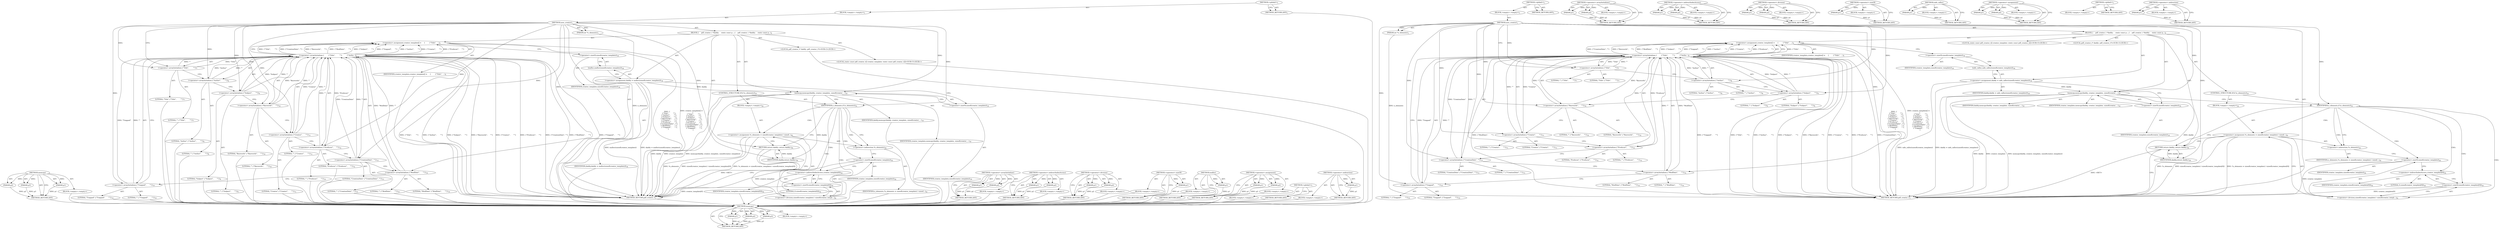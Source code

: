 digraph "&lt;operator&gt;.indirection" {
vulnerable_125 [label=<(METHOD,memcpy)>];
vulnerable_126 [label=<(PARAM,p1)>];
vulnerable_127 [label=<(PARAM,p2)>];
vulnerable_128 [label=<(PARAM,p3)>];
vulnerable_129 [label=<(BLOCK,&lt;empty&gt;,&lt;empty&gt;)>];
vulnerable_130 [label=<(METHOD_RETURN,ANY)>];
vulnerable_6 [label=<(METHOD,&lt;global&gt;)<SUB>1</SUB>>];
vulnerable_7 [label=<(BLOCK,&lt;empty&gt;,&lt;empty&gt;)<SUB>1</SUB>>];
vulnerable_8 [label=<(METHOD,new_creator)<SUB>1</SUB>>];
vulnerable_9 [label=<(PARAM,int *n_elements)<SUB>1</SUB>>];
vulnerable_10 [label=<(BLOCK,{
    pdf_creator_t *daddy;

    static const p...,{
    pdf_creator_t *daddy;

    static const p...)<SUB>2</SUB>>];
vulnerable_11 [label="<(LOCAL,pdf_creator_t* daddy: pdf_creator_t*)<SUB>3</SUB>>"];
vulnerable_12 [label="<(LOCAL,static const pdf_creator_t[] creator_template: static const pdf_creator_t[])<SUB>5</SUB>>"];
vulnerable_13 [label=<(&lt;operator&gt;.assignment,creator_template[] = 
    {
        {&quot;Title&quot;,  ...)<SUB>5</SUB>>];
vulnerable_14 [label=<(IDENTIFIER,creator_template,creator_template[] = 
    {
        {&quot;Title&quot;,  ...)<SUB>5</SUB>>];
vulnerable_15 [label=<(&lt;operator&gt;.arrayInitializer,{
        {&quot;Title&quot;,        &quot;&quot;},
        {&quot;Autho...)<SUB>6</SUB>>];
vulnerable_16 [label=<(&lt;operator&gt;.arrayInitializer,{&quot;Title&quot;,        &quot;&quot;})<SUB>7</SUB>>];
vulnerable_17 [label=<(LITERAL,&quot;Title&quot;,{&quot;Title&quot;,        &quot;&quot;})<SUB>7</SUB>>];
vulnerable_18 [label=<(LITERAL,&quot;&quot;,{&quot;Title&quot;,        &quot;&quot;})<SUB>7</SUB>>];
vulnerable_19 [label=<(&lt;operator&gt;.arrayInitializer,{&quot;Author&quot;,       &quot;&quot;})<SUB>8</SUB>>];
vulnerable_20 [label=<(LITERAL,&quot;Author&quot;,{&quot;Author&quot;,       &quot;&quot;})<SUB>8</SUB>>];
vulnerable_21 [label=<(LITERAL,&quot;&quot;,{&quot;Author&quot;,       &quot;&quot;})<SUB>8</SUB>>];
vulnerable_22 [label=<(&lt;operator&gt;.arrayInitializer,{&quot;Subject&quot;,      &quot;&quot;})<SUB>9</SUB>>];
vulnerable_23 [label=<(LITERAL,&quot;Subject&quot;,{&quot;Subject&quot;,      &quot;&quot;})<SUB>9</SUB>>];
vulnerable_24 [label=<(LITERAL,&quot;&quot;,{&quot;Subject&quot;,      &quot;&quot;})<SUB>9</SUB>>];
vulnerable_25 [label=<(&lt;operator&gt;.arrayInitializer,{&quot;Keywords&quot;,     &quot;&quot;})<SUB>10</SUB>>];
vulnerable_26 [label=<(LITERAL,&quot;Keywords&quot;,{&quot;Keywords&quot;,     &quot;&quot;})<SUB>10</SUB>>];
vulnerable_27 [label=<(LITERAL,&quot;&quot;,{&quot;Keywords&quot;,     &quot;&quot;})<SUB>10</SUB>>];
vulnerable_28 [label=<(&lt;operator&gt;.arrayInitializer,{&quot;Creator&quot;,      &quot;&quot;})<SUB>11</SUB>>];
vulnerable_29 [label=<(LITERAL,&quot;Creator&quot;,{&quot;Creator&quot;,      &quot;&quot;})<SUB>11</SUB>>];
vulnerable_30 [label=<(LITERAL,&quot;&quot;,{&quot;Creator&quot;,      &quot;&quot;})<SUB>11</SUB>>];
vulnerable_31 [label=<(&lt;operator&gt;.arrayInitializer,{&quot;Producer&quot;,     &quot;&quot;})<SUB>12</SUB>>];
vulnerable_32 [label=<(LITERAL,&quot;Producer&quot;,{&quot;Producer&quot;,     &quot;&quot;})<SUB>12</SUB>>];
vulnerable_33 [label=<(LITERAL,&quot;&quot;,{&quot;Producer&quot;,     &quot;&quot;})<SUB>12</SUB>>];
vulnerable_34 [label=<(&lt;operator&gt;.arrayInitializer,{&quot;CreationDate&quot;, &quot;&quot;})<SUB>13</SUB>>];
vulnerable_35 [label=<(LITERAL,&quot;CreationDate&quot;,{&quot;CreationDate&quot;, &quot;&quot;})<SUB>13</SUB>>];
vulnerable_36 [label=<(LITERAL,&quot;&quot;,{&quot;CreationDate&quot;, &quot;&quot;})<SUB>13</SUB>>];
vulnerable_37 [label=<(&lt;operator&gt;.arrayInitializer,{&quot;ModDate&quot;,      &quot;&quot;})<SUB>14</SUB>>];
vulnerable_38 [label=<(LITERAL,&quot;ModDate&quot;,{&quot;ModDate&quot;,      &quot;&quot;})<SUB>14</SUB>>];
vulnerable_39 [label=<(LITERAL,&quot;&quot;,{&quot;ModDate&quot;,      &quot;&quot;})<SUB>14</SUB>>];
vulnerable_40 [label=<(&lt;operator&gt;.arrayInitializer,{&quot;Trapped&quot;,      &quot;&quot;})<SUB>15</SUB>>];
vulnerable_41 [label=<(LITERAL,&quot;Trapped&quot;,{&quot;Trapped&quot;,      &quot;&quot;})<SUB>15</SUB>>];
vulnerable_42 [label=<(LITERAL,&quot;&quot;,{&quot;Trapped&quot;,      &quot;&quot;})<SUB>15</SUB>>];
vulnerable_43 [label=<(&lt;operator&gt;.assignment,daddy = malloc(sizeof(creator_template)))<SUB>18</SUB>>];
vulnerable_44 [label=<(IDENTIFIER,daddy,daddy = malloc(sizeof(creator_template)))<SUB>18</SUB>>];
vulnerable_45 [label=<(malloc,malloc(sizeof(creator_template)))<SUB>18</SUB>>];
vulnerable_46 [label=<(&lt;operator&gt;.sizeOf,sizeof(creator_template))<SUB>18</SUB>>];
vulnerable_47 [label=<(IDENTIFIER,creator_template,sizeof(creator_template))<SUB>18</SUB>>];
vulnerable_48 [label=<(memcpy,memcpy(daddy, creator_template, sizeof(creator_...)<SUB>19</SUB>>];
vulnerable_49 [label=<(IDENTIFIER,daddy,memcpy(daddy, creator_template, sizeof(creator_...)<SUB>19</SUB>>];
vulnerable_50 [label=<(IDENTIFIER,creator_template,memcpy(daddy, creator_template, sizeof(creator_...)<SUB>19</SUB>>];
vulnerable_51 [label=<(&lt;operator&gt;.sizeOf,sizeof(creator_template))<SUB>19</SUB>>];
vulnerable_52 [label=<(IDENTIFIER,creator_template,sizeof(creator_template))<SUB>19</SUB>>];
vulnerable_53 [label=<(CONTROL_STRUCTURE,IF,if (n_elements))<SUB>21</SUB>>];
vulnerable_54 [label=<(IDENTIFIER,n_elements,if (n_elements))<SUB>21</SUB>>];
vulnerable_55 [label=<(BLOCK,&lt;empty&gt;,&lt;empty&gt;)<SUB>22</SUB>>];
vulnerable_56 [label=<(&lt;operator&gt;.assignment,*n_elements = sizeof(creator_template) / sizeof...)<SUB>22</SUB>>];
vulnerable_57 [label=<(&lt;operator&gt;.indirection,*n_elements)<SUB>22</SUB>>];
vulnerable_58 [label=<(IDENTIFIER,n_elements,*n_elements = sizeof(creator_template) / sizeof...)<SUB>22</SUB>>];
vulnerable_59 [label=<(&lt;operator&gt;.division,sizeof(creator_template) / sizeof(creator_templ...)<SUB>22</SUB>>];
vulnerable_60 [label=<(&lt;operator&gt;.sizeOf,sizeof(creator_template))<SUB>22</SUB>>];
vulnerable_61 [label=<(IDENTIFIER,creator_template,sizeof(creator_template))<SUB>22</SUB>>];
vulnerable_62 [label=<(&lt;operator&gt;.sizeOf,sizeof(creator_template[0]))<SUB>22</SUB>>];
vulnerable_63 [label=<(&lt;operator&gt;.indirectIndexAccess,creator_template[0])<SUB>22</SUB>>];
vulnerable_64 [label=<(IDENTIFIER,creator_template,sizeof(creator_template[0]))<SUB>22</SUB>>];
vulnerable_65 [label=<(LITERAL,0,sizeof(creator_template[0]))<SUB>22</SUB>>];
vulnerable_66 [label=<(RETURN,return daddy;,return daddy;)<SUB>24</SUB>>];
vulnerable_67 [label=<(IDENTIFIER,daddy,return daddy;)<SUB>24</SUB>>];
vulnerable_68 [label=<(METHOD_RETURN,pdf_creator_t)<SUB>1</SUB>>];
vulnerable_70 [label=<(METHOD_RETURN,ANY)<SUB>1</SUB>>];
vulnerable_112 [label=<(METHOD,&lt;operator&gt;.arrayInitializer)>];
vulnerable_113 [label=<(PARAM,p1)>];
vulnerable_114 [label=<(PARAM,p2)>];
vulnerable_115 [label=<(BLOCK,&lt;empty&gt;,&lt;empty&gt;)>];
vulnerable_116 [label=<(METHOD_RETURN,ANY)>];
vulnerable_140 [label=<(METHOD,&lt;operator&gt;.indirectIndexAccess)>];
vulnerable_141 [label=<(PARAM,p1)>];
vulnerable_142 [label=<(PARAM,p2)>];
vulnerable_143 [label=<(BLOCK,&lt;empty&gt;,&lt;empty&gt;)>];
vulnerable_144 [label=<(METHOD_RETURN,ANY)>];
vulnerable_135 [label=<(METHOD,&lt;operator&gt;.division)>];
vulnerable_136 [label=<(PARAM,p1)>];
vulnerable_137 [label=<(PARAM,p2)>];
vulnerable_138 [label=<(BLOCK,&lt;empty&gt;,&lt;empty&gt;)>];
vulnerable_139 [label=<(METHOD_RETURN,ANY)>];
vulnerable_121 [label=<(METHOD,&lt;operator&gt;.sizeOf)>];
vulnerable_122 [label=<(PARAM,p1)>];
vulnerable_123 [label=<(BLOCK,&lt;empty&gt;,&lt;empty&gt;)>];
vulnerable_124 [label=<(METHOD_RETURN,ANY)>];
vulnerable_117 [label=<(METHOD,malloc)>];
vulnerable_118 [label=<(PARAM,p1)>];
vulnerable_119 [label=<(BLOCK,&lt;empty&gt;,&lt;empty&gt;)>];
vulnerable_120 [label=<(METHOD_RETURN,ANY)>];
vulnerable_107 [label=<(METHOD,&lt;operator&gt;.assignment)>];
vulnerable_108 [label=<(PARAM,p1)>];
vulnerable_109 [label=<(PARAM,p2)>];
vulnerable_110 [label=<(BLOCK,&lt;empty&gt;,&lt;empty&gt;)>];
vulnerable_111 [label=<(METHOD_RETURN,ANY)>];
vulnerable_101 [label=<(METHOD,&lt;global&gt;)<SUB>1</SUB>>];
vulnerable_102 [label=<(BLOCK,&lt;empty&gt;,&lt;empty&gt;)>];
vulnerable_103 [label=<(METHOD_RETURN,ANY)>];
vulnerable_131 [label=<(METHOD,&lt;operator&gt;.indirection)>];
vulnerable_132 [label=<(PARAM,p1)>];
vulnerable_133 [label=<(BLOCK,&lt;empty&gt;,&lt;empty&gt;)>];
vulnerable_134 [label=<(METHOD_RETURN,ANY)>];
fixed_125 [label=<(METHOD,memcpy)>];
fixed_126 [label=<(PARAM,p1)>];
fixed_127 [label=<(PARAM,p2)>];
fixed_128 [label=<(PARAM,p3)>];
fixed_129 [label=<(BLOCK,&lt;empty&gt;,&lt;empty&gt;)>];
fixed_130 [label=<(METHOD_RETURN,ANY)>];
fixed_6 [label=<(METHOD,&lt;global&gt;)<SUB>1</SUB>>];
fixed_7 [label=<(BLOCK,&lt;empty&gt;,&lt;empty&gt;)<SUB>1</SUB>>];
fixed_8 [label=<(METHOD,new_creator)<SUB>1</SUB>>];
fixed_9 [label=<(PARAM,int *n_elements)<SUB>1</SUB>>];
fixed_10 [label=<(BLOCK,{
    pdf_creator_t *daddy;

    static const p...,{
    pdf_creator_t *daddy;

    static const p...)<SUB>2</SUB>>];
fixed_11 [label="<(LOCAL,pdf_creator_t* daddy: pdf_creator_t*)<SUB>3</SUB>>"];
fixed_12 [label="<(LOCAL,static const pdf_creator_t[] creator_template: static const pdf_creator_t[])<SUB>5</SUB>>"];
fixed_13 [label=<(&lt;operator&gt;.assignment,creator_template[] = 
    {
        {&quot;Title&quot;,  ...)<SUB>5</SUB>>];
fixed_14 [label=<(IDENTIFIER,creator_template,creator_template[] = 
    {
        {&quot;Title&quot;,  ...)<SUB>5</SUB>>];
fixed_15 [label=<(&lt;operator&gt;.arrayInitializer,{
        {&quot;Title&quot;,        &quot;&quot;},
        {&quot;Autho...)<SUB>6</SUB>>];
fixed_16 [label=<(&lt;operator&gt;.arrayInitializer,{&quot;Title&quot;,        &quot;&quot;})<SUB>7</SUB>>];
fixed_17 [label=<(LITERAL,&quot;Title&quot;,{&quot;Title&quot;,        &quot;&quot;})<SUB>7</SUB>>];
fixed_18 [label=<(LITERAL,&quot;&quot;,{&quot;Title&quot;,        &quot;&quot;})<SUB>7</SUB>>];
fixed_19 [label=<(&lt;operator&gt;.arrayInitializer,{&quot;Author&quot;,       &quot;&quot;})<SUB>8</SUB>>];
fixed_20 [label=<(LITERAL,&quot;Author&quot;,{&quot;Author&quot;,       &quot;&quot;})<SUB>8</SUB>>];
fixed_21 [label=<(LITERAL,&quot;&quot;,{&quot;Author&quot;,       &quot;&quot;})<SUB>8</SUB>>];
fixed_22 [label=<(&lt;operator&gt;.arrayInitializer,{&quot;Subject&quot;,      &quot;&quot;})<SUB>9</SUB>>];
fixed_23 [label=<(LITERAL,&quot;Subject&quot;,{&quot;Subject&quot;,      &quot;&quot;})<SUB>9</SUB>>];
fixed_24 [label=<(LITERAL,&quot;&quot;,{&quot;Subject&quot;,      &quot;&quot;})<SUB>9</SUB>>];
fixed_25 [label=<(&lt;operator&gt;.arrayInitializer,{&quot;Keywords&quot;,     &quot;&quot;})<SUB>10</SUB>>];
fixed_26 [label=<(LITERAL,&quot;Keywords&quot;,{&quot;Keywords&quot;,     &quot;&quot;})<SUB>10</SUB>>];
fixed_27 [label=<(LITERAL,&quot;&quot;,{&quot;Keywords&quot;,     &quot;&quot;})<SUB>10</SUB>>];
fixed_28 [label=<(&lt;operator&gt;.arrayInitializer,{&quot;Creator&quot;,      &quot;&quot;})<SUB>11</SUB>>];
fixed_29 [label=<(LITERAL,&quot;Creator&quot;,{&quot;Creator&quot;,      &quot;&quot;})<SUB>11</SUB>>];
fixed_30 [label=<(LITERAL,&quot;&quot;,{&quot;Creator&quot;,      &quot;&quot;})<SUB>11</SUB>>];
fixed_31 [label=<(&lt;operator&gt;.arrayInitializer,{&quot;Producer&quot;,     &quot;&quot;})<SUB>12</SUB>>];
fixed_32 [label=<(LITERAL,&quot;Producer&quot;,{&quot;Producer&quot;,     &quot;&quot;})<SUB>12</SUB>>];
fixed_33 [label=<(LITERAL,&quot;&quot;,{&quot;Producer&quot;,     &quot;&quot;})<SUB>12</SUB>>];
fixed_34 [label=<(&lt;operator&gt;.arrayInitializer,{&quot;CreationDate&quot;, &quot;&quot;})<SUB>13</SUB>>];
fixed_35 [label=<(LITERAL,&quot;CreationDate&quot;,{&quot;CreationDate&quot;, &quot;&quot;})<SUB>13</SUB>>];
fixed_36 [label=<(LITERAL,&quot;&quot;,{&quot;CreationDate&quot;, &quot;&quot;})<SUB>13</SUB>>];
fixed_37 [label=<(&lt;operator&gt;.arrayInitializer,{&quot;ModDate&quot;,      &quot;&quot;})<SUB>14</SUB>>];
fixed_38 [label=<(LITERAL,&quot;ModDate&quot;,{&quot;ModDate&quot;,      &quot;&quot;})<SUB>14</SUB>>];
fixed_39 [label=<(LITERAL,&quot;&quot;,{&quot;ModDate&quot;,      &quot;&quot;})<SUB>14</SUB>>];
fixed_40 [label=<(&lt;operator&gt;.arrayInitializer,{&quot;Trapped&quot;,      &quot;&quot;})<SUB>15</SUB>>];
fixed_41 [label=<(LITERAL,&quot;Trapped&quot;,{&quot;Trapped&quot;,      &quot;&quot;})<SUB>15</SUB>>];
fixed_42 [label=<(LITERAL,&quot;&quot;,{&quot;Trapped&quot;,      &quot;&quot;})<SUB>15</SUB>>];
fixed_43 [label=<(&lt;operator&gt;.assignment,daddy = safe_calloc(sizeof(creator_template)))<SUB>18</SUB>>];
fixed_44 [label=<(IDENTIFIER,daddy,daddy = safe_calloc(sizeof(creator_template)))<SUB>18</SUB>>];
fixed_45 [label=<(safe_calloc,safe_calloc(sizeof(creator_template)))<SUB>18</SUB>>];
fixed_46 [label=<(&lt;operator&gt;.sizeOf,sizeof(creator_template))<SUB>18</SUB>>];
fixed_47 [label=<(IDENTIFIER,creator_template,sizeof(creator_template))<SUB>18</SUB>>];
fixed_48 [label=<(memcpy,memcpy(daddy, creator_template, sizeof(creator_...)<SUB>19</SUB>>];
fixed_49 [label=<(IDENTIFIER,daddy,memcpy(daddy, creator_template, sizeof(creator_...)<SUB>19</SUB>>];
fixed_50 [label=<(IDENTIFIER,creator_template,memcpy(daddy, creator_template, sizeof(creator_...)<SUB>19</SUB>>];
fixed_51 [label=<(&lt;operator&gt;.sizeOf,sizeof(creator_template))<SUB>19</SUB>>];
fixed_52 [label=<(IDENTIFIER,creator_template,sizeof(creator_template))<SUB>19</SUB>>];
fixed_53 [label=<(CONTROL_STRUCTURE,IF,if (n_elements))<SUB>21</SUB>>];
fixed_54 [label=<(IDENTIFIER,n_elements,if (n_elements))<SUB>21</SUB>>];
fixed_55 [label=<(BLOCK,&lt;empty&gt;,&lt;empty&gt;)<SUB>22</SUB>>];
fixed_56 [label=<(&lt;operator&gt;.assignment,*n_elements = sizeof(creator_template) / sizeof...)<SUB>22</SUB>>];
fixed_57 [label=<(&lt;operator&gt;.indirection,*n_elements)<SUB>22</SUB>>];
fixed_58 [label=<(IDENTIFIER,n_elements,*n_elements = sizeof(creator_template) / sizeof...)<SUB>22</SUB>>];
fixed_59 [label=<(&lt;operator&gt;.division,sizeof(creator_template) / sizeof(creator_templ...)<SUB>22</SUB>>];
fixed_60 [label=<(&lt;operator&gt;.sizeOf,sizeof(creator_template))<SUB>22</SUB>>];
fixed_61 [label=<(IDENTIFIER,creator_template,sizeof(creator_template))<SUB>22</SUB>>];
fixed_62 [label=<(&lt;operator&gt;.sizeOf,sizeof(creator_template[0]))<SUB>22</SUB>>];
fixed_63 [label=<(&lt;operator&gt;.indirectIndexAccess,creator_template[0])<SUB>22</SUB>>];
fixed_64 [label=<(IDENTIFIER,creator_template,sizeof(creator_template[0]))<SUB>22</SUB>>];
fixed_65 [label=<(LITERAL,0,sizeof(creator_template[0]))<SUB>22</SUB>>];
fixed_66 [label=<(RETURN,return daddy;,return daddy;)<SUB>24</SUB>>];
fixed_67 [label=<(IDENTIFIER,daddy,return daddy;)<SUB>24</SUB>>];
fixed_68 [label=<(METHOD_RETURN,pdf_creator_t)<SUB>1</SUB>>];
fixed_70 [label=<(METHOD_RETURN,ANY)<SUB>1</SUB>>];
fixed_112 [label=<(METHOD,&lt;operator&gt;.arrayInitializer)>];
fixed_113 [label=<(PARAM,p1)>];
fixed_114 [label=<(PARAM,p2)>];
fixed_115 [label=<(BLOCK,&lt;empty&gt;,&lt;empty&gt;)>];
fixed_116 [label=<(METHOD_RETURN,ANY)>];
fixed_140 [label=<(METHOD,&lt;operator&gt;.indirectIndexAccess)>];
fixed_141 [label=<(PARAM,p1)>];
fixed_142 [label=<(PARAM,p2)>];
fixed_143 [label=<(BLOCK,&lt;empty&gt;,&lt;empty&gt;)>];
fixed_144 [label=<(METHOD_RETURN,ANY)>];
fixed_135 [label=<(METHOD,&lt;operator&gt;.division)>];
fixed_136 [label=<(PARAM,p1)>];
fixed_137 [label=<(PARAM,p2)>];
fixed_138 [label=<(BLOCK,&lt;empty&gt;,&lt;empty&gt;)>];
fixed_139 [label=<(METHOD_RETURN,ANY)>];
fixed_121 [label=<(METHOD,&lt;operator&gt;.sizeOf)>];
fixed_122 [label=<(PARAM,p1)>];
fixed_123 [label=<(BLOCK,&lt;empty&gt;,&lt;empty&gt;)>];
fixed_124 [label=<(METHOD_RETURN,ANY)>];
fixed_117 [label=<(METHOD,safe_calloc)>];
fixed_118 [label=<(PARAM,p1)>];
fixed_119 [label=<(BLOCK,&lt;empty&gt;,&lt;empty&gt;)>];
fixed_120 [label=<(METHOD_RETURN,ANY)>];
fixed_107 [label=<(METHOD,&lt;operator&gt;.assignment)>];
fixed_108 [label=<(PARAM,p1)>];
fixed_109 [label=<(PARAM,p2)>];
fixed_110 [label=<(BLOCK,&lt;empty&gt;,&lt;empty&gt;)>];
fixed_111 [label=<(METHOD_RETURN,ANY)>];
fixed_101 [label=<(METHOD,&lt;global&gt;)<SUB>1</SUB>>];
fixed_102 [label=<(BLOCK,&lt;empty&gt;,&lt;empty&gt;)>];
fixed_103 [label=<(METHOD_RETURN,ANY)>];
fixed_131 [label=<(METHOD,&lt;operator&gt;.indirection)>];
fixed_132 [label=<(PARAM,p1)>];
fixed_133 [label=<(BLOCK,&lt;empty&gt;,&lt;empty&gt;)>];
fixed_134 [label=<(METHOD_RETURN,ANY)>];
vulnerable_125 -> vulnerable_126  [key=0, label="AST: "];
vulnerable_125 -> vulnerable_126  [key=1, label="DDG: "];
vulnerable_125 -> vulnerable_129  [key=0, label="AST: "];
vulnerable_125 -> vulnerable_127  [key=0, label="AST: "];
vulnerable_125 -> vulnerable_127  [key=1, label="DDG: "];
vulnerable_125 -> vulnerable_130  [key=0, label="AST: "];
vulnerable_125 -> vulnerable_130  [key=1, label="CFG: "];
vulnerable_125 -> vulnerable_128  [key=0, label="AST: "];
vulnerable_125 -> vulnerable_128  [key=1, label="DDG: "];
vulnerable_126 -> vulnerable_130  [key=0, label="DDG: p1"];
vulnerable_127 -> vulnerable_130  [key=0, label="DDG: p2"];
vulnerable_128 -> vulnerable_130  [key=0, label="DDG: p3"];
vulnerable_129 -> fixed_125  [key=0];
vulnerable_130 -> fixed_125  [key=0];
vulnerable_6 -> vulnerable_7  [key=0, label="AST: "];
vulnerable_6 -> vulnerable_70  [key=0, label="AST: "];
vulnerable_6 -> vulnerable_70  [key=1, label="CFG: "];
vulnerable_7 -> vulnerable_8  [key=0, label="AST: "];
vulnerable_8 -> vulnerable_9  [key=0, label="AST: "];
vulnerable_8 -> vulnerable_9  [key=1, label="DDG: "];
vulnerable_8 -> vulnerable_10  [key=0, label="AST: "];
vulnerable_8 -> vulnerable_68  [key=0, label="AST: "];
vulnerable_8 -> vulnerable_16  [key=0, label="CFG: "];
vulnerable_8 -> vulnerable_16  [key=1, label="DDG: "];
vulnerable_8 -> vulnerable_48  [key=0, label="DDG: "];
vulnerable_8 -> vulnerable_54  [key=0, label="DDG: "];
vulnerable_8 -> vulnerable_67  [key=0, label="DDG: "];
vulnerable_8 -> vulnerable_19  [key=0, label="DDG: "];
vulnerable_8 -> vulnerable_22  [key=0, label="DDG: "];
vulnerable_8 -> vulnerable_25  [key=0, label="DDG: "];
vulnerable_8 -> vulnerable_28  [key=0, label="DDG: "];
vulnerable_8 -> vulnerable_31  [key=0, label="DDG: "];
vulnerable_8 -> vulnerable_34  [key=0, label="DDG: "];
vulnerable_8 -> vulnerable_37  [key=0, label="DDG: "];
vulnerable_8 -> vulnerable_40  [key=0, label="DDG: "];
vulnerable_9 -> vulnerable_68  [key=0, label="DDG: n_elements"];
vulnerable_10 -> vulnerable_11  [key=0, label="AST: "];
vulnerable_10 -> vulnerable_12  [key=0, label="AST: "];
vulnerable_10 -> vulnerable_13  [key=0, label="AST: "];
vulnerable_10 -> vulnerable_43  [key=0, label="AST: "];
vulnerable_10 -> vulnerable_48  [key=0, label="AST: "];
vulnerable_10 -> vulnerable_53  [key=0, label="AST: "];
vulnerable_10 -> vulnerable_66  [key=0, label="AST: "];
vulnerable_11 -> fixed_125  [key=0];
vulnerable_12 -> fixed_125  [key=0];
vulnerable_13 -> vulnerable_14  [key=0, label="AST: "];
vulnerable_13 -> vulnerable_15  [key=0, label="AST: "];
vulnerable_13 -> vulnerable_46  [key=0, label="CFG: "];
vulnerable_13 -> vulnerable_68  [key=0, label="DDG: {
        {&quot;Title&quot;,        &quot;&quot;},
        {&quot;Author&quot;,       &quot;&quot;},
        {&quot;Subject&quot;,      &quot;&quot;},
        {&quot;Keywords&quot;,     &quot;&quot;},
        {&quot;Creator&quot;,      &quot;&quot;},
        {&quot;Producer&quot;,     &quot;&quot;},
        {&quot;CreationDate&quot;, &quot;&quot;},
        {&quot;ModDate&quot;,      &quot;&quot;},
         {&quot;Trapped&quot;,      &quot;&quot;},
     }"];
vulnerable_13 -> vulnerable_68  [key=1, label="DDG: creator_template[] = 
    {
        {&quot;Title&quot;,        &quot;&quot;},
        {&quot;Author&quot;,       &quot;&quot;},
        {&quot;Subject&quot;,      &quot;&quot;},
        {&quot;Keywords&quot;,     &quot;&quot;},
        {&quot;Creator&quot;,      &quot;&quot;},
        {&quot;Producer&quot;,     &quot;&quot;},
        {&quot;CreationDate&quot;, &quot;&quot;},
        {&quot;ModDate&quot;,      &quot;&quot;},
         {&quot;Trapped&quot;,      &quot;&quot;},
     }"];
vulnerable_14 -> fixed_125  [key=0];
vulnerable_15 -> vulnerable_16  [key=0, label="AST: "];
vulnerable_15 -> vulnerable_19  [key=0, label="AST: "];
vulnerable_15 -> vulnerable_22  [key=0, label="AST: "];
vulnerable_15 -> vulnerable_25  [key=0, label="AST: "];
vulnerable_15 -> vulnerable_28  [key=0, label="AST: "];
vulnerable_15 -> vulnerable_31  [key=0, label="AST: "];
vulnerable_15 -> vulnerable_34  [key=0, label="AST: "];
vulnerable_15 -> vulnerable_37  [key=0, label="AST: "];
vulnerable_15 -> vulnerable_40  [key=0, label="AST: "];
vulnerable_15 -> vulnerable_13  [key=0, label="CFG: "];
vulnerable_15 -> vulnerable_13  [key=1, label="DDG: {&quot;Title&quot;,        &quot;&quot;}"];
vulnerable_15 -> vulnerable_13  [key=2, label="DDG: {&quot;CreationDate&quot;, &quot;&quot;}"];
vulnerable_15 -> vulnerable_13  [key=3, label="DDG: {&quot;Keywords&quot;,     &quot;&quot;}"];
vulnerable_15 -> vulnerable_13  [key=4, label="DDG: {&quot;ModDate&quot;,      &quot;&quot;}"];
vulnerable_15 -> vulnerable_13  [key=5, label="DDG: {&quot;Subject&quot;,      &quot;&quot;}"];
vulnerable_15 -> vulnerable_13  [key=6, label="DDG: {&quot;Trapped&quot;,      &quot;&quot;}"];
vulnerable_15 -> vulnerable_13  [key=7, label="DDG: {&quot;Author&quot;,       &quot;&quot;}"];
vulnerable_15 -> vulnerable_13  [key=8, label="DDG: {&quot;Creator&quot;,      &quot;&quot;}"];
vulnerable_15 -> vulnerable_13  [key=9, label="DDG: {&quot;Producer&quot;,     &quot;&quot;}"];
vulnerable_15 -> vulnerable_68  [key=0, label="DDG: {&quot;Title&quot;,        &quot;&quot;}"];
vulnerable_15 -> vulnerable_68  [key=1, label="DDG: {&quot;Author&quot;,       &quot;&quot;}"];
vulnerable_15 -> vulnerable_68  [key=2, label="DDG: {&quot;Subject&quot;,      &quot;&quot;}"];
vulnerable_15 -> vulnerable_68  [key=3, label="DDG: {&quot;Keywords&quot;,     &quot;&quot;}"];
vulnerable_15 -> vulnerable_68  [key=4, label="DDG: {&quot;Creator&quot;,      &quot;&quot;}"];
vulnerable_15 -> vulnerable_68  [key=5, label="DDG: {&quot;Producer&quot;,     &quot;&quot;}"];
vulnerable_15 -> vulnerable_68  [key=6, label="DDG: {&quot;CreationDate&quot;, &quot;&quot;}"];
vulnerable_15 -> vulnerable_68  [key=7, label="DDG: {&quot;ModDate&quot;,      &quot;&quot;}"];
vulnerable_15 -> vulnerable_68  [key=8, label="DDG: {&quot;Trapped&quot;,      &quot;&quot;}"];
vulnerable_16 -> vulnerable_17  [key=0, label="AST: "];
vulnerable_16 -> vulnerable_18  [key=0, label="AST: "];
vulnerable_16 -> vulnerable_19  [key=0, label="CFG: "];
vulnerable_16 -> vulnerable_15  [key=0, label="DDG: &quot;Title&quot;"];
vulnerable_16 -> vulnerable_15  [key=1, label="DDG: &quot;&quot;"];
vulnerable_17 -> fixed_125  [key=0];
vulnerable_18 -> fixed_125  [key=0];
vulnerable_19 -> vulnerable_20  [key=0, label="AST: "];
vulnerable_19 -> vulnerable_21  [key=0, label="AST: "];
vulnerable_19 -> vulnerable_22  [key=0, label="CFG: "];
vulnerable_19 -> vulnerable_15  [key=0, label="DDG: &quot;Author&quot;"];
vulnerable_19 -> vulnerable_15  [key=1, label="DDG: &quot;&quot;"];
vulnerable_20 -> fixed_125  [key=0];
vulnerable_21 -> fixed_125  [key=0];
vulnerable_22 -> vulnerable_23  [key=0, label="AST: "];
vulnerable_22 -> vulnerable_24  [key=0, label="AST: "];
vulnerable_22 -> vulnerable_25  [key=0, label="CFG: "];
vulnerable_22 -> vulnerable_15  [key=0, label="DDG: &quot;Subject&quot;"];
vulnerable_22 -> vulnerable_15  [key=1, label="DDG: &quot;&quot;"];
vulnerable_23 -> fixed_125  [key=0];
vulnerable_24 -> fixed_125  [key=0];
vulnerable_25 -> vulnerable_26  [key=0, label="AST: "];
vulnerable_25 -> vulnerable_27  [key=0, label="AST: "];
vulnerable_25 -> vulnerable_28  [key=0, label="CFG: "];
vulnerable_25 -> vulnerable_15  [key=0, label="DDG: &quot;Keywords&quot;"];
vulnerable_25 -> vulnerable_15  [key=1, label="DDG: &quot;&quot;"];
vulnerable_26 -> fixed_125  [key=0];
vulnerable_27 -> fixed_125  [key=0];
vulnerable_28 -> vulnerable_29  [key=0, label="AST: "];
vulnerable_28 -> vulnerable_30  [key=0, label="AST: "];
vulnerable_28 -> vulnerable_31  [key=0, label="CFG: "];
vulnerable_28 -> vulnerable_15  [key=0, label="DDG: &quot;Creator&quot;"];
vulnerable_28 -> vulnerable_15  [key=1, label="DDG: &quot;&quot;"];
vulnerable_29 -> fixed_125  [key=0];
vulnerable_30 -> fixed_125  [key=0];
vulnerable_31 -> vulnerable_32  [key=0, label="AST: "];
vulnerable_31 -> vulnerable_33  [key=0, label="AST: "];
vulnerable_31 -> vulnerable_34  [key=0, label="CFG: "];
vulnerable_31 -> vulnerable_15  [key=0, label="DDG: &quot;Producer&quot;"];
vulnerable_31 -> vulnerable_15  [key=1, label="DDG: &quot;&quot;"];
vulnerable_32 -> fixed_125  [key=0];
vulnerable_33 -> fixed_125  [key=0];
vulnerable_34 -> vulnerable_35  [key=0, label="AST: "];
vulnerable_34 -> vulnerable_36  [key=0, label="AST: "];
vulnerable_34 -> vulnerable_37  [key=0, label="CFG: "];
vulnerable_34 -> vulnerable_15  [key=0, label="DDG: &quot;CreationDate&quot;"];
vulnerable_34 -> vulnerable_15  [key=1, label="DDG: &quot;&quot;"];
vulnerable_35 -> fixed_125  [key=0];
vulnerable_36 -> fixed_125  [key=0];
vulnerable_37 -> vulnerable_38  [key=0, label="AST: "];
vulnerable_37 -> vulnerable_39  [key=0, label="AST: "];
vulnerable_37 -> vulnerable_40  [key=0, label="CFG: "];
vulnerable_37 -> vulnerable_15  [key=0, label="DDG: &quot;ModDate&quot;"];
vulnerable_37 -> vulnerable_15  [key=1, label="DDG: &quot;&quot;"];
vulnerable_38 -> fixed_125  [key=0];
vulnerable_39 -> fixed_125  [key=0];
vulnerable_40 -> vulnerable_41  [key=0, label="AST: "];
vulnerable_40 -> vulnerable_42  [key=0, label="AST: "];
vulnerable_40 -> vulnerable_15  [key=0, label="CFG: "];
vulnerable_40 -> vulnerable_15  [key=1, label="DDG: &quot;Trapped&quot;"];
vulnerable_40 -> vulnerable_15  [key=2, label="DDG: &quot;&quot;"];
vulnerable_41 -> fixed_125  [key=0];
vulnerable_42 -> fixed_125  [key=0];
vulnerable_43 -> vulnerable_44  [key=0, label="AST: "];
vulnerable_43 -> vulnerable_45  [key=0, label="AST: "];
vulnerable_43 -> vulnerable_51  [key=0, label="CFG: "];
vulnerable_43 -> vulnerable_68  [key=0, label="DDG: malloc(sizeof(creator_template))"];
vulnerable_43 -> vulnerable_68  [key=1, label="DDG: daddy = malloc(sizeof(creator_template))"];
vulnerable_43 -> vulnerable_48  [key=0, label="DDG: daddy"];
vulnerable_44 -> fixed_125  [key=0];
vulnerable_45 -> vulnerable_46  [key=0, label="AST: "];
vulnerable_45 -> vulnerable_43  [key=0, label="CFG: "];
vulnerable_46 -> vulnerable_47  [key=0, label="AST: "];
vulnerable_46 -> vulnerable_45  [key=0, label="CFG: "];
vulnerable_47 -> fixed_125  [key=0];
vulnerable_48 -> vulnerable_49  [key=0, label="AST: "];
vulnerable_48 -> vulnerable_50  [key=0, label="AST: "];
vulnerable_48 -> vulnerable_51  [key=0, label="AST: "];
vulnerable_48 -> vulnerable_54  [key=0, label="CFG: "];
vulnerable_48 -> vulnerable_68  [key=0, label="DDG: daddy"];
vulnerable_48 -> vulnerable_68  [key=1, label="DDG: creator_template"];
vulnerable_48 -> vulnerable_68  [key=2, label="DDG: memcpy(daddy, creator_template, sizeof(creator_template))"];
vulnerable_48 -> vulnerable_67  [key=0, label="DDG: daddy"];
vulnerable_49 -> fixed_125  [key=0];
vulnerable_50 -> fixed_125  [key=0];
vulnerable_51 -> vulnerable_52  [key=0, label="AST: "];
vulnerable_51 -> vulnerable_48  [key=0, label="CFG: "];
vulnerable_52 -> fixed_125  [key=0];
vulnerable_53 -> vulnerable_54  [key=0, label="AST: "];
vulnerable_53 -> vulnerable_55  [key=0, label="AST: "];
vulnerable_54 -> vulnerable_57  [key=0, label="CFG: "];
vulnerable_54 -> vulnerable_57  [key=1, label="CDG: "];
vulnerable_54 -> vulnerable_66  [key=0, label="CFG: "];
vulnerable_54 -> vulnerable_56  [key=0, label="CDG: "];
vulnerable_54 -> vulnerable_60  [key=0, label="CDG: "];
vulnerable_54 -> vulnerable_59  [key=0, label="CDG: "];
vulnerable_54 -> vulnerable_62  [key=0, label="CDG: "];
vulnerable_54 -> vulnerable_63  [key=0, label="CDG: "];
vulnerable_55 -> vulnerable_56  [key=0, label="AST: "];
vulnerable_56 -> vulnerable_57  [key=0, label="AST: "];
vulnerable_56 -> vulnerable_59  [key=0, label="AST: "];
vulnerable_56 -> vulnerable_66  [key=0, label="CFG: "];
vulnerable_56 -> vulnerable_68  [key=0, label="DDG: *n_elements"];
vulnerable_56 -> vulnerable_68  [key=1, label="DDG: sizeof(creator_template) / sizeof(creator_template[0])"];
vulnerable_56 -> vulnerable_68  [key=2, label="DDG: *n_elements = sizeof(creator_template) / sizeof(creator_template[0])"];
vulnerable_57 -> vulnerable_58  [key=0, label="AST: "];
vulnerable_57 -> vulnerable_60  [key=0, label="CFG: "];
vulnerable_58 -> fixed_125  [key=0];
vulnerable_59 -> vulnerable_60  [key=0, label="AST: "];
vulnerable_59 -> vulnerable_62  [key=0, label="AST: "];
vulnerable_59 -> vulnerable_56  [key=0, label="CFG: "];
vulnerable_60 -> vulnerable_61  [key=0, label="AST: "];
vulnerable_60 -> vulnerable_63  [key=0, label="CFG: "];
vulnerable_60 -> vulnerable_68  [key=0, label="DDG: creator_template"];
vulnerable_61 -> fixed_125  [key=0];
vulnerable_62 -> vulnerable_63  [key=0, label="AST: "];
vulnerable_62 -> vulnerable_59  [key=0, label="CFG: "];
vulnerable_62 -> vulnerable_68  [key=0, label="DDG: creator_template[0]"];
vulnerable_63 -> vulnerable_64  [key=0, label="AST: "];
vulnerable_63 -> vulnerable_65  [key=0, label="AST: "];
vulnerable_63 -> vulnerable_62  [key=0, label="CFG: "];
vulnerable_64 -> fixed_125  [key=0];
vulnerable_65 -> fixed_125  [key=0];
vulnerable_66 -> vulnerable_67  [key=0, label="AST: "];
vulnerable_66 -> vulnerable_68  [key=0, label="CFG: "];
vulnerable_66 -> vulnerable_68  [key=1, label="DDG: &lt;RET&gt;"];
vulnerable_67 -> vulnerable_66  [key=0, label="DDG: daddy"];
vulnerable_68 -> fixed_125  [key=0];
vulnerable_70 -> fixed_125  [key=0];
vulnerable_112 -> vulnerable_113  [key=0, label="AST: "];
vulnerable_112 -> vulnerable_113  [key=1, label="DDG: "];
vulnerable_112 -> vulnerable_115  [key=0, label="AST: "];
vulnerable_112 -> vulnerable_114  [key=0, label="AST: "];
vulnerable_112 -> vulnerable_114  [key=1, label="DDG: "];
vulnerable_112 -> vulnerable_116  [key=0, label="AST: "];
vulnerable_112 -> vulnerable_116  [key=1, label="CFG: "];
vulnerable_113 -> vulnerable_116  [key=0, label="DDG: p1"];
vulnerable_114 -> vulnerable_116  [key=0, label="DDG: p2"];
vulnerable_115 -> fixed_125  [key=0];
vulnerable_116 -> fixed_125  [key=0];
vulnerable_140 -> vulnerable_141  [key=0, label="AST: "];
vulnerable_140 -> vulnerable_141  [key=1, label="DDG: "];
vulnerable_140 -> vulnerable_143  [key=0, label="AST: "];
vulnerable_140 -> vulnerable_142  [key=0, label="AST: "];
vulnerable_140 -> vulnerable_142  [key=1, label="DDG: "];
vulnerable_140 -> vulnerable_144  [key=0, label="AST: "];
vulnerable_140 -> vulnerable_144  [key=1, label="CFG: "];
vulnerable_141 -> vulnerable_144  [key=0, label="DDG: p1"];
vulnerable_142 -> vulnerable_144  [key=0, label="DDG: p2"];
vulnerable_143 -> fixed_125  [key=0];
vulnerable_144 -> fixed_125  [key=0];
vulnerable_135 -> vulnerable_136  [key=0, label="AST: "];
vulnerable_135 -> vulnerable_136  [key=1, label="DDG: "];
vulnerable_135 -> vulnerable_138  [key=0, label="AST: "];
vulnerable_135 -> vulnerable_137  [key=0, label="AST: "];
vulnerable_135 -> vulnerable_137  [key=1, label="DDG: "];
vulnerable_135 -> vulnerable_139  [key=0, label="AST: "];
vulnerable_135 -> vulnerable_139  [key=1, label="CFG: "];
vulnerable_136 -> vulnerable_139  [key=0, label="DDG: p1"];
vulnerable_137 -> vulnerable_139  [key=0, label="DDG: p2"];
vulnerable_138 -> fixed_125  [key=0];
vulnerable_139 -> fixed_125  [key=0];
vulnerable_121 -> vulnerable_122  [key=0, label="AST: "];
vulnerable_121 -> vulnerable_122  [key=1, label="DDG: "];
vulnerable_121 -> vulnerable_123  [key=0, label="AST: "];
vulnerable_121 -> vulnerable_124  [key=0, label="AST: "];
vulnerable_121 -> vulnerable_124  [key=1, label="CFG: "];
vulnerable_122 -> vulnerable_124  [key=0, label="DDG: p1"];
vulnerable_123 -> fixed_125  [key=0];
vulnerable_124 -> fixed_125  [key=0];
vulnerable_117 -> vulnerable_118  [key=0, label="AST: "];
vulnerable_117 -> vulnerable_118  [key=1, label="DDG: "];
vulnerable_117 -> vulnerable_119  [key=0, label="AST: "];
vulnerable_117 -> vulnerable_120  [key=0, label="AST: "];
vulnerable_117 -> vulnerable_120  [key=1, label="CFG: "];
vulnerable_118 -> vulnerable_120  [key=0, label="DDG: p1"];
vulnerable_119 -> fixed_125  [key=0];
vulnerable_120 -> fixed_125  [key=0];
vulnerable_107 -> vulnerable_108  [key=0, label="AST: "];
vulnerable_107 -> vulnerable_108  [key=1, label="DDG: "];
vulnerable_107 -> vulnerable_110  [key=0, label="AST: "];
vulnerable_107 -> vulnerable_109  [key=0, label="AST: "];
vulnerable_107 -> vulnerable_109  [key=1, label="DDG: "];
vulnerable_107 -> vulnerable_111  [key=0, label="AST: "];
vulnerable_107 -> vulnerable_111  [key=1, label="CFG: "];
vulnerable_108 -> vulnerable_111  [key=0, label="DDG: p1"];
vulnerable_109 -> vulnerable_111  [key=0, label="DDG: p2"];
vulnerable_110 -> fixed_125  [key=0];
vulnerable_111 -> fixed_125  [key=0];
vulnerable_101 -> vulnerable_102  [key=0, label="AST: "];
vulnerable_101 -> vulnerable_103  [key=0, label="AST: "];
vulnerable_101 -> vulnerable_103  [key=1, label="CFG: "];
vulnerable_102 -> fixed_125  [key=0];
vulnerable_103 -> fixed_125  [key=0];
vulnerable_131 -> vulnerable_132  [key=0, label="AST: "];
vulnerable_131 -> vulnerable_132  [key=1, label="DDG: "];
vulnerable_131 -> vulnerable_133  [key=0, label="AST: "];
vulnerable_131 -> vulnerable_134  [key=0, label="AST: "];
vulnerable_131 -> vulnerable_134  [key=1, label="CFG: "];
vulnerable_132 -> vulnerable_134  [key=0, label="DDG: p1"];
vulnerable_133 -> fixed_125  [key=0];
vulnerable_134 -> fixed_125  [key=0];
fixed_125 -> fixed_126  [key=0, label="AST: "];
fixed_125 -> fixed_126  [key=1, label="DDG: "];
fixed_125 -> fixed_129  [key=0, label="AST: "];
fixed_125 -> fixed_127  [key=0, label="AST: "];
fixed_125 -> fixed_127  [key=1, label="DDG: "];
fixed_125 -> fixed_130  [key=0, label="AST: "];
fixed_125 -> fixed_130  [key=1, label="CFG: "];
fixed_125 -> fixed_128  [key=0, label="AST: "];
fixed_125 -> fixed_128  [key=1, label="DDG: "];
fixed_126 -> fixed_130  [key=0, label="DDG: p1"];
fixed_127 -> fixed_130  [key=0, label="DDG: p2"];
fixed_128 -> fixed_130  [key=0, label="DDG: p3"];
fixed_6 -> fixed_7  [key=0, label="AST: "];
fixed_6 -> fixed_70  [key=0, label="AST: "];
fixed_6 -> fixed_70  [key=1, label="CFG: "];
fixed_7 -> fixed_8  [key=0, label="AST: "];
fixed_8 -> fixed_9  [key=0, label="AST: "];
fixed_8 -> fixed_9  [key=1, label="DDG: "];
fixed_8 -> fixed_10  [key=0, label="AST: "];
fixed_8 -> fixed_68  [key=0, label="AST: "];
fixed_8 -> fixed_16  [key=0, label="CFG: "];
fixed_8 -> fixed_16  [key=1, label="DDG: "];
fixed_8 -> fixed_48  [key=0, label="DDG: "];
fixed_8 -> fixed_54  [key=0, label="DDG: "];
fixed_8 -> fixed_67  [key=0, label="DDG: "];
fixed_8 -> fixed_19  [key=0, label="DDG: "];
fixed_8 -> fixed_22  [key=0, label="DDG: "];
fixed_8 -> fixed_25  [key=0, label="DDG: "];
fixed_8 -> fixed_28  [key=0, label="DDG: "];
fixed_8 -> fixed_31  [key=0, label="DDG: "];
fixed_8 -> fixed_34  [key=0, label="DDG: "];
fixed_8 -> fixed_37  [key=0, label="DDG: "];
fixed_8 -> fixed_40  [key=0, label="DDG: "];
fixed_9 -> fixed_68  [key=0, label="DDG: n_elements"];
fixed_10 -> fixed_11  [key=0, label="AST: "];
fixed_10 -> fixed_12  [key=0, label="AST: "];
fixed_10 -> fixed_13  [key=0, label="AST: "];
fixed_10 -> fixed_43  [key=0, label="AST: "];
fixed_10 -> fixed_48  [key=0, label="AST: "];
fixed_10 -> fixed_53  [key=0, label="AST: "];
fixed_10 -> fixed_66  [key=0, label="AST: "];
fixed_13 -> fixed_14  [key=0, label="AST: "];
fixed_13 -> fixed_15  [key=0, label="AST: "];
fixed_13 -> fixed_46  [key=0, label="CFG: "];
fixed_13 -> fixed_68  [key=0, label="DDG: {
        {&quot;Title&quot;,        &quot;&quot;},
        {&quot;Author&quot;,       &quot;&quot;},
        {&quot;Subject&quot;,      &quot;&quot;},
        {&quot;Keywords&quot;,     &quot;&quot;},
        {&quot;Creator&quot;,      &quot;&quot;},
        {&quot;Producer&quot;,     &quot;&quot;},
        {&quot;CreationDate&quot;, &quot;&quot;},
        {&quot;ModDate&quot;,      &quot;&quot;},
         {&quot;Trapped&quot;,      &quot;&quot;},
     }"];
fixed_13 -> fixed_68  [key=1, label="DDG: creator_template[] = 
    {
        {&quot;Title&quot;,        &quot;&quot;},
        {&quot;Author&quot;,       &quot;&quot;},
        {&quot;Subject&quot;,      &quot;&quot;},
        {&quot;Keywords&quot;,     &quot;&quot;},
        {&quot;Creator&quot;,      &quot;&quot;},
        {&quot;Producer&quot;,     &quot;&quot;},
        {&quot;CreationDate&quot;, &quot;&quot;},
        {&quot;ModDate&quot;,      &quot;&quot;},
         {&quot;Trapped&quot;,      &quot;&quot;},
     }"];
fixed_15 -> fixed_16  [key=0, label="AST: "];
fixed_15 -> fixed_19  [key=0, label="AST: "];
fixed_15 -> fixed_22  [key=0, label="AST: "];
fixed_15 -> fixed_25  [key=0, label="AST: "];
fixed_15 -> fixed_28  [key=0, label="AST: "];
fixed_15 -> fixed_31  [key=0, label="AST: "];
fixed_15 -> fixed_34  [key=0, label="AST: "];
fixed_15 -> fixed_37  [key=0, label="AST: "];
fixed_15 -> fixed_40  [key=0, label="AST: "];
fixed_15 -> fixed_13  [key=0, label="CFG: "];
fixed_15 -> fixed_13  [key=1, label="DDG: {&quot;Title&quot;,        &quot;&quot;}"];
fixed_15 -> fixed_13  [key=2, label="DDG: {&quot;CreationDate&quot;, &quot;&quot;}"];
fixed_15 -> fixed_13  [key=3, label="DDG: {&quot;Keywords&quot;,     &quot;&quot;}"];
fixed_15 -> fixed_13  [key=4, label="DDG: {&quot;ModDate&quot;,      &quot;&quot;}"];
fixed_15 -> fixed_13  [key=5, label="DDG: {&quot;Subject&quot;,      &quot;&quot;}"];
fixed_15 -> fixed_13  [key=6, label="DDG: {&quot;Trapped&quot;,      &quot;&quot;}"];
fixed_15 -> fixed_13  [key=7, label="DDG: {&quot;Author&quot;,       &quot;&quot;}"];
fixed_15 -> fixed_13  [key=8, label="DDG: {&quot;Creator&quot;,      &quot;&quot;}"];
fixed_15 -> fixed_13  [key=9, label="DDG: {&quot;Producer&quot;,     &quot;&quot;}"];
fixed_15 -> fixed_68  [key=0, label="DDG: {&quot;Title&quot;,        &quot;&quot;}"];
fixed_15 -> fixed_68  [key=1, label="DDG: {&quot;Author&quot;,       &quot;&quot;}"];
fixed_15 -> fixed_68  [key=2, label="DDG: {&quot;Subject&quot;,      &quot;&quot;}"];
fixed_15 -> fixed_68  [key=3, label="DDG: {&quot;Keywords&quot;,     &quot;&quot;}"];
fixed_15 -> fixed_68  [key=4, label="DDG: {&quot;Creator&quot;,      &quot;&quot;}"];
fixed_15 -> fixed_68  [key=5, label="DDG: {&quot;Producer&quot;,     &quot;&quot;}"];
fixed_15 -> fixed_68  [key=6, label="DDG: {&quot;CreationDate&quot;, &quot;&quot;}"];
fixed_15 -> fixed_68  [key=7, label="DDG: {&quot;ModDate&quot;,      &quot;&quot;}"];
fixed_15 -> fixed_68  [key=8, label="DDG: {&quot;Trapped&quot;,      &quot;&quot;}"];
fixed_16 -> fixed_17  [key=0, label="AST: "];
fixed_16 -> fixed_18  [key=0, label="AST: "];
fixed_16 -> fixed_19  [key=0, label="CFG: "];
fixed_16 -> fixed_15  [key=0, label="DDG: &quot;Title&quot;"];
fixed_16 -> fixed_15  [key=1, label="DDG: &quot;&quot;"];
fixed_19 -> fixed_20  [key=0, label="AST: "];
fixed_19 -> fixed_21  [key=0, label="AST: "];
fixed_19 -> fixed_22  [key=0, label="CFG: "];
fixed_19 -> fixed_15  [key=0, label="DDG: &quot;Author&quot;"];
fixed_19 -> fixed_15  [key=1, label="DDG: &quot;&quot;"];
fixed_22 -> fixed_23  [key=0, label="AST: "];
fixed_22 -> fixed_24  [key=0, label="AST: "];
fixed_22 -> fixed_25  [key=0, label="CFG: "];
fixed_22 -> fixed_15  [key=0, label="DDG: &quot;Subject&quot;"];
fixed_22 -> fixed_15  [key=1, label="DDG: &quot;&quot;"];
fixed_25 -> fixed_26  [key=0, label="AST: "];
fixed_25 -> fixed_27  [key=0, label="AST: "];
fixed_25 -> fixed_28  [key=0, label="CFG: "];
fixed_25 -> fixed_15  [key=0, label="DDG: &quot;Keywords&quot;"];
fixed_25 -> fixed_15  [key=1, label="DDG: &quot;&quot;"];
fixed_28 -> fixed_29  [key=0, label="AST: "];
fixed_28 -> fixed_30  [key=0, label="AST: "];
fixed_28 -> fixed_31  [key=0, label="CFG: "];
fixed_28 -> fixed_15  [key=0, label="DDG: &quot;Creator&quot;"];
fixed_28 -> fixed_15  [key=1, label="DDG: &quot;&quot;"];
fixed_31 -> fixed_32  [key=0, label="AST: "];
fixed_31 -> fixed_33  [key=0, label="AST: "];
fixed_31 -> fixed_34  [key=0, label="CFG: "];
fixed_31 -> fixed_15  [key=0, label="DDG: &quot;Producer&quot;"];
fixed_31 -> fixed_15  [key=1, label="DDG: &quot;&quot;"];
fixed_34 -> fixed_35  [key=0, label="AST: "];
fixed_34 -> fixed_36  [key=0, label="AST: "];
fixed_34 -> fixed_37  [key=0, label="CFG: "];
fixed_34 -> fixed_15  [key=0, label="DDG: &quot;CreationDate&quot;"];
fixed_34 -> fixed_15  [key=1, label="DDG: &quot;&quot;"];
fixed_37 -> fixed_38  [key=0, label="AST: "];
fixed_37 -> fixed_39  [key=0, label="AST: "];
fixed_37 -> fixed_40  [key=0, label="CFG: "];
fixed_37 -> fixed_15  [key=0, label="DDG: &quot;ModDate&quot;"];
fixed_37 -> fixed_15  [key=1, label="DDG: &quot;&quot;"];
fixed_40 -> fixed_41  [key=0, label="AST: "];
fixed_40 -> fixed_42  [key=0, label="AST: "];
fixed_40 -> fixed_15  [key=0, label="CFG: "];
fixed_40 -> fixed_15  [key=1, label="DDG: &quot;Trapped&quot;"];
fixed_40 -> fixed_15  [key=2, label="DDG: &quot;&quot;"];
fixed_43 -> fixed_44  [key=0, label="AST: "];
fixed_43 -> fixed_45  [key=0, label="AST: "];
fixed_43 -> fixed_51  [key=0, label="CFG: "];
fixed_43 -> fixed_68  [key=0, label="DDG: safe_calloc(sizeof(creator_template))"];
fixed_43 -> fixed_68  [key=1, label="DDG: daddy = safe_calloc(sizeof(creator_template))"];
fixed_43 -> fixed_48  [key=0, label="DDG: daddy"];
fixed_45 -> fixed_46  [key=0, label="AST: "];
fixed_45 -> fixed_43  [key=0, label="CFG: "];
fixed_46 -> fixed_47  [key=0, label="AST: "];
fixed_46 -> fixed_45  [key=0, label="CFG: "];
fixed_48 -> fixed_49  [key=0, label="AST: "];
fixed_48 -> fixed_50  [key=0, label="AST: "];
fixed_48 -> fixed_51  [key=0, label="AST: "];
fixed_48 -> fixed_54  [key=0, label="CFG: "];
fixed_48 -> fixed_68  [key=0, label="DDG: daddy"];
fixed_48 -> fixed_68  [key=1, label="DDG: creator_template"];
fixed_48 -> fixed_68  [key=2, label="DDG: memcpy(daddy, creator_template, sizeof(creator_template))"];
fixed_48 -> fixed_67  [key=0, label="DDG: daddy"];
fixed_51 -> fixed_52  [key=0, label="AST: "];
fixed_51 -> fixed_48  [key=0, label="CFG: "];
fixed_53 -> fixed_54  [key=0, label="AST: "];
fixed_53 -> fixed_55  [key=0, label="AST: "];
fixed_54 -> fixed_57  [key=0, label="CFG: "];
fixed_54 -> fixed_57  [key=1, label="CDG: "];
fixed_54 -> fixed_66  [key=0, label="CFG: "];
fixed_54 -> fixed_56  [key=0, label="CDG: "];
fixed_54 -> fixed_60  [key=0, label="CDG: "];
fixed_54 -> fixed_59  [key=0, label="CDG: "];
fixed_54 -> fixed_62  [key=0, label="CDG: "];
fixed_54 -> fixed_63  [key=0, label="CDG: "];
fixed_55 -> fixed_56  [key=0, label="AST: "];
fixed_56 -> fixed_57  [key=0, label="AST: "];
fixed_56 -> fixed_59  [key=0, label="AST: "];
fixed_56 -> fixed_66  [key=0, label="CFG: "];
fixed_56 -> fixed_68  [key=0, label="DDG: *n_elements"];
fixed_56 -> fixed_68  [key=1, label="DDG: sizeof(creator_template) / sizeof(creator_template[0])"];
fixed_56 -> fixed_68  [key=2, label="DDG: *n_elements = sizeof(creator_template) / sizeof(creator_template[0])"];
fixed_57 -> fixed_58  [key=0, label="AST: "];
fixed_57 -> fixed_60  [key=0, label="CFG: "];
fixed_59 -> fixed_60  [key=0, label="AST: "];
fixed_59 -> fixed_62  [key=0, label="AST: "];
fixed_59 -> fixed_56  [key=0, label="CFG: "];
fixed_60 -> fixed_61  [key=0, label="AST: "];
fixed_60 -> fixed_63  [key=0, label="CFG: "];
fixed_60 -> fixed_68  [key=0, label="DDG: creator_template"];
fixed_62 -> fixed_63  [key=0, label="AST: "];
fixed_62 -> fixed_59  [key=0, label="CFG: "];
fixed_62 -> fixed_68  [key=0, label="DDG: creator_template[0]"];
fixed_63 -> fixed_64  [key=0, label="AST: "];
fixed_63 -> fixed_65  [key=0, label="AST: "];
fixed_63 -> fixed_62  [key=0, label="CFG: "];
fixed_66 -> fixed_67  [key=0, label="AST: "];
fixed_66 -> fixed_68  [key=0, label="CFG: "];
fixed_66 -> fixed_68  [key=1, label="DDG: &lt;RET&gt;"];
fixed_67 -> fixed_66  [key=0, label="DDG: daddy"];
fixed_112 -> fixed_113  [key=0, label="AST: "];
fixed_112 -> fixed_113  [key=1, label="DDG: "];
fixed_112 -> fixed_115  [key=0, label="AST: "];
fixed_112 -> fixed_114  [key=0, label="AST: "];
fixed_112 -> fixed_114  [key=1, label="DDG: "];
fixed_112 -> fixed_116  [key=0, label="AST: "];
fixed_112 -> fixed_116  [key=1, label="CFG: "];
fixed_113 -> fixed_116  [key=0, label="DDG: p1"];
fixed_114 -> fixed_116  [key=0, label="DDG: p2"];
fixed_140 -> fixed_141  [key=0, label="AST: "];
fixed_140 -> fixed_141  [key=1, label="DDG: "];
fixed_140 -> fixed_143  [key=0, label="AST: "];
fixed_140 -> fixed_142  [key=0, label="AST: "];
fixed_140 -> fixed_142  [key=1, label="DDG: "];
fixed_140 -> fixed_144  [key=0, label="AST: "];
fixed_140 -> fixed_144  [key=1, label="CFG: "];
fixed_141 -> fixed_144  [key=0, label="DDG: p1"];
fixed_142 -> fixed_144  [key=0, label="DDG: p2"];
fixed_135 -> fixed_136  [key=0, label="AST: "];
fixed_135 -> fixed_136  [key=1, label="DDG: "];
fixed_135 -> fixed_138  [key=0, label="AST: "];
fixed_135 -> fixed_137  [key=0, label="AST: "];
fixed_135 -> fixed_137  [key=1, label="DDG: "];
fixed_135 -> fixed_139  [key=0, label="AST: "];
fixed_135 -> fixed_139  [key=1, label="CFG: "];
fixed_136 -> fixed_139  [key=0, label="DDG: p1"];
fixed_137 -> fixed_139  [key=0, label="DDG: p2"];
fixed_121 -> fixed_122  [key=0, label="AST: "];
fixed_121 -> fixed_122  [key=1, label="DDG: "];
fixed_121 -> fixed_123  [key=0, label="AST: "];
fixed_121 -> fixed_124  [key=0, label="AST: "];
fixed_121 -> fixed_124  [key=1, label="CFG: "];
fixed_122 -> fixed_124  [key=0, label="DDG: p1"];
fixed_117 -> fixed_118  [key=0, label="AST: "];
fixed_117 -> fixed_118  [key=1, label="DDG: "];
fixed_117 -> fixed_119  [key=0, label="AST: "];
fixed_117 -> fixed_120  [key=0, label="AST: "];
fixed_117 -> fixed_120  [key=1, label="CFG: "];
fixed_118 -> fixed_120  [key=0, label="DDG: p1"];
fixed_107 -> fixed_108  [key=0, label="AST: "];
fixed_107 -> fixed_108  [key=1, label="DDG: "];
fixed_107 -> fixed_110  [key=0, label="AST: "];
fixed_107 -> fixed_109  [key=0, label="AST: "];
fixed_107 -> fixed_109  [key=1, label="DDG: "];
fixed_107 -> fixed_111  [key=0, label="AST: "];
fixed_107 -> fixed_111  [key=1, label="CFG: "];
fixed_108 -> fixed_111  [key=0, label="DDG: p1"];
fixed_109 -> fixed_111  [key=0, label="DDG: p2"];
fixed_101 -> fixed_102  [key=0, label="AST: "];
fixed_101 -> fixed_103  [key=0, label="AST: "];
fixed_101 -> fixed_103  [key=1, label="CFG: "];
fixed_131 -> fixed_132  [key=0, label="AST: "];
fixed_131 -> fixed_132  [key=1, label="DDG: "];
fixed_131 -> fixed_133  [key=0, label="AST: "];
fixed_131 -> fixed_134  [key=0, label="AST: "];
fixed_131 -> fixed_134  [key=1, label="CFG: "];
fixed_132 -> fixed_134  [key=0, label="DDG: p1"];
}
